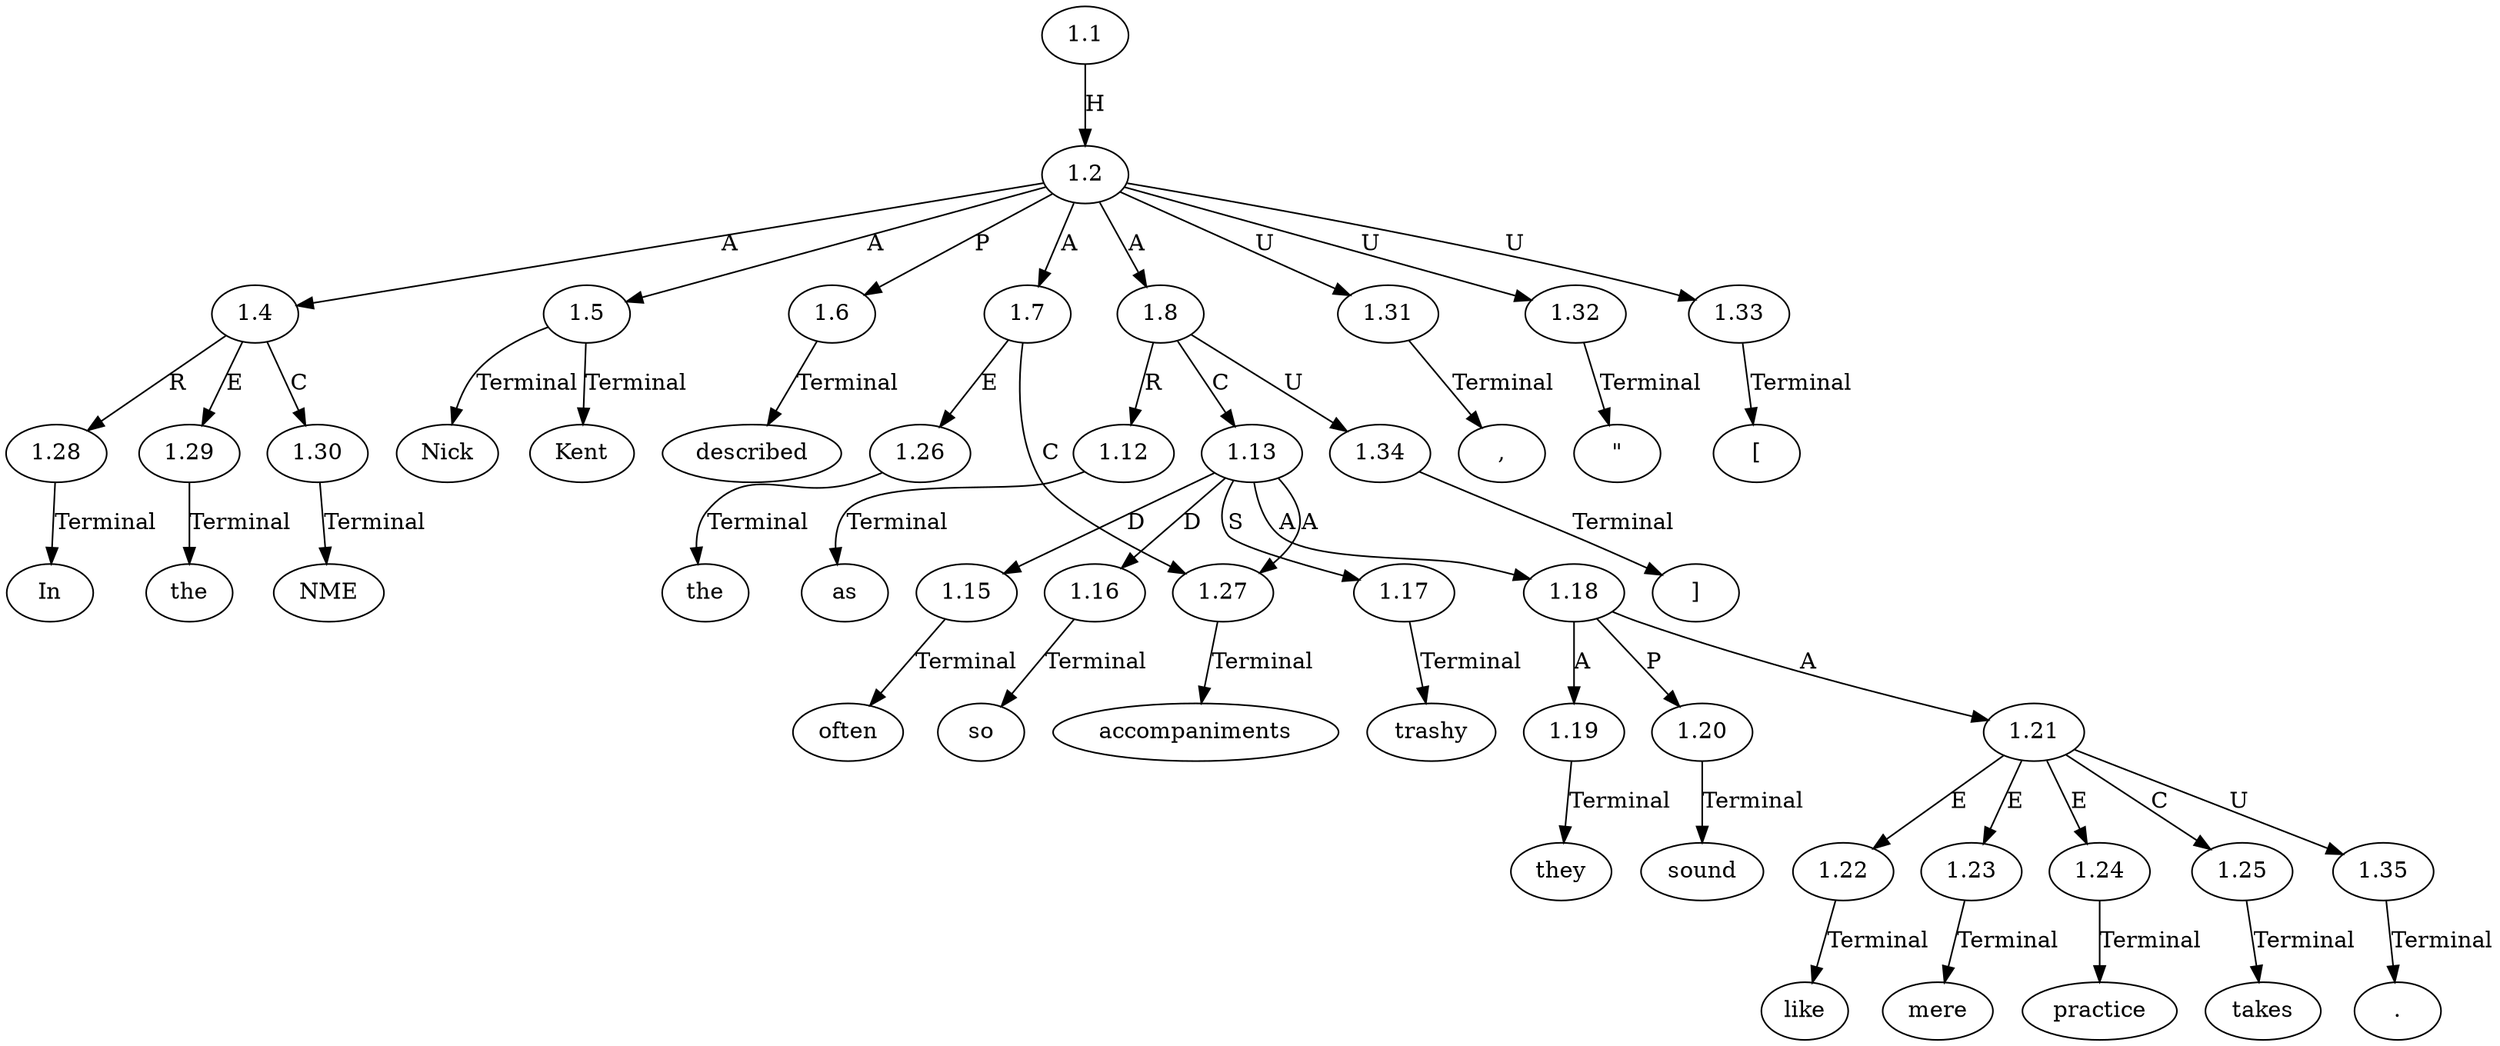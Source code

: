 // Graph
digraph {
	0.1 [label=In ordering=out]
	0.10 [label=accompaniments ordering=out]
	0.11 [label="[" ordering=out]
	0.12 [label=as ordering=out]
	0.13 [label="]" ordering=out]
	0.14 [label=often ordering=out]
	0.15 [label=so ordering=out]
	0.16 [label=trashy ordering=out]
	0.17 [label=they ordering=out]
	0.18 [label=sound ordering=out]
	0.19 [label=like ordering=out]
	0.2 [label=the ordering=out]
	0.20 [label=mere ordering=out]
	0.21 [label=practice ordering=out]
	0.22 [label=takes ordering=out]
	0.23 [label="." ordering=out]
	0.3 [label=NME ordering=out]
	0.4 [label="," ordering=out]
	0.5 [label=Nick ordering=out]
	0.6 [label=Kent ordering=out]
	0.7 [label=described ordering=out]
	0.8 [label="\"" ordering=out]
	0.9 [label=the ordering=out]
	1.1 [label=1.1 ordering=out]
	1.2 [label=1.2 ordering=out]
	1.4 [label=1.4 ordering=out]
	1.5 [label=1.5 ordering=out]
	1.6 [label=1.6 ordering=out]
	1.7 [label=1.7 ordering=out]
	1.8 [label=1.8 ordering=out]
	1.12 [label=1.12 ordering=out]
	1.13 [label=1.13 ordering=out]
	1.15 [label=1.15 ordering=out]
	1.16 [label=1.16 ordering=out]
	1.17 [label=1.17 ordering=out]
	1.18 [label=1.18 ordering=out]
	1.19 [label=1.19 ordering=out]
	1.20 [label=1.20 ordering=out]
	1.21 [label=1.21 ordering=out]
	1.22 [label=1.22 ordering=out]
	1.23 [label=1.23 ordering=out]
	1.24 [label=1.24 ordering=out]
	1.25 [label=1.25 ordering=out]
	1.26 [label=1.26 ordering=out]
	1.27 [label=1.27 ordering=out]
	1.28 [label=1.28 ordering=out]
	1.29 [label=1.29 ordering=out]
	1.30 [label=1.30 ordering=out]
	1.31 [label=1.31 ordering=out]
	1.32 [label=1.32 ordering=out]
	1.33 [label=1.33 ordering=out]
	1.34 [label=1.34 ordering=out]
	1.35 [label=1.35 ordering=out]
	1.1 -> 1.2 [label=H ordering=out]
	1.2 -> 1.4 [label=A ordering=out]
	1.2 -> 1.5 [label=A ordering=out]
	1.2 -> 1.6 [label=P ordering=out]
	1.2 -> 1.7 [label=A ordering=out]
	1.2 -> 1.8 [label=A ordering=out]
	1.2 -> 1.31 [label=U ordering=out]
	1.2 -> 1.32 [label=U ordering=out]
	1.2 -> 1.33 [label=U ordering=out]
	1.4 -> 1.28 [label=R ordering=out]
	1.4 -> 1.29 [label=E ordering=out]
	1.4 -> 1.30 [label=C ordering=out]
	1.5 -> 0.5 [label=Terminal ordering=out]
	1.5 -> 0.6 [label=Terminal ordering=out]
	1.6 -> 0.7 [label=Terminal ordering=out]
	1.7 -> 1.26 [label=E ordering=out]
	1.7 -> 1.27 [label=C ordering=out]
	1.8 -> 1.12 [label=R ordering=out]
	1.8 -> 1.13 [label=C ordering=out]
	1.8 -> 1.34 [label=U ordering=out]
	1.12 -> 0.12 [label=Terminal ordering=out]
	1.13 -> 1.15 [label=D ordering=out]
	1.13 -> 1.16 [label=D ordering=out]
	1.13 -> 1.17 [label=S ordering=out]
	1.13 -> 1.18 [label=A ordering=out]
	1.13 -> 1.27 [label=A ordering=out]
	1.15 -> 0.14 [label=Terminal ordering=out]
	1.16 -> 0.15 [label=Terminal ordering=out]
	1.17 -> 0.16 [label=Terminal ordering=out]
	1.18 -> 1.19 [label=A ordering=out]
	1.18 -> 1.20 [label=P ordering=out]
	1.18 -> 1.21 [label=A ordering=out]
	1.19 -> 0.17 [label=Terminal ordering=out]
	1.20 -> 0.18 [label=Terminal ordering=out]
	1.21 -> 1.22 [label=E ordering=out]
	1.21 -> 1.23 [label=E ordering=out]
	1.21 -> 1.24 [label=E ordering=out]
	1.21 -> 1.25 [label=C ordering=out]
	1.21 -> 1.35 [label=U ordering=out]
	1.22 -> 0.19 [label=Terminal ordering=out]
	1.23 -> 0.20 [label=Terminal ordering=out]
	1.24 -> 0.21 [label=Terminal ordering=out]
	1.25 -> 0.22 [label=Terminal ordering=out]
	1.26 -> 0.9 [label=Terminal ordering=out]
	1.27 -> 0.10 [label=Terminal ordering=out]
	1.28 -> 0.1 [label=Terminal ordering=out]
	1.29 -> 0.2 [label=Terminal ordering=out]
	1.30 -> 0.3 [label=Terminal ordering=out]
	1.31 -> 0.4 [label=Terminal ordering=out]
	1.32 -> 0.8 [label=Terminal ordering=out]
	1.33 -> 0.11 [label=Terminal ordering=out]
	1.34 -> 0.13 [label=Terminal ordering=out]
	1.35 -> 0.23 [label=Terminal ordering=out]
}
